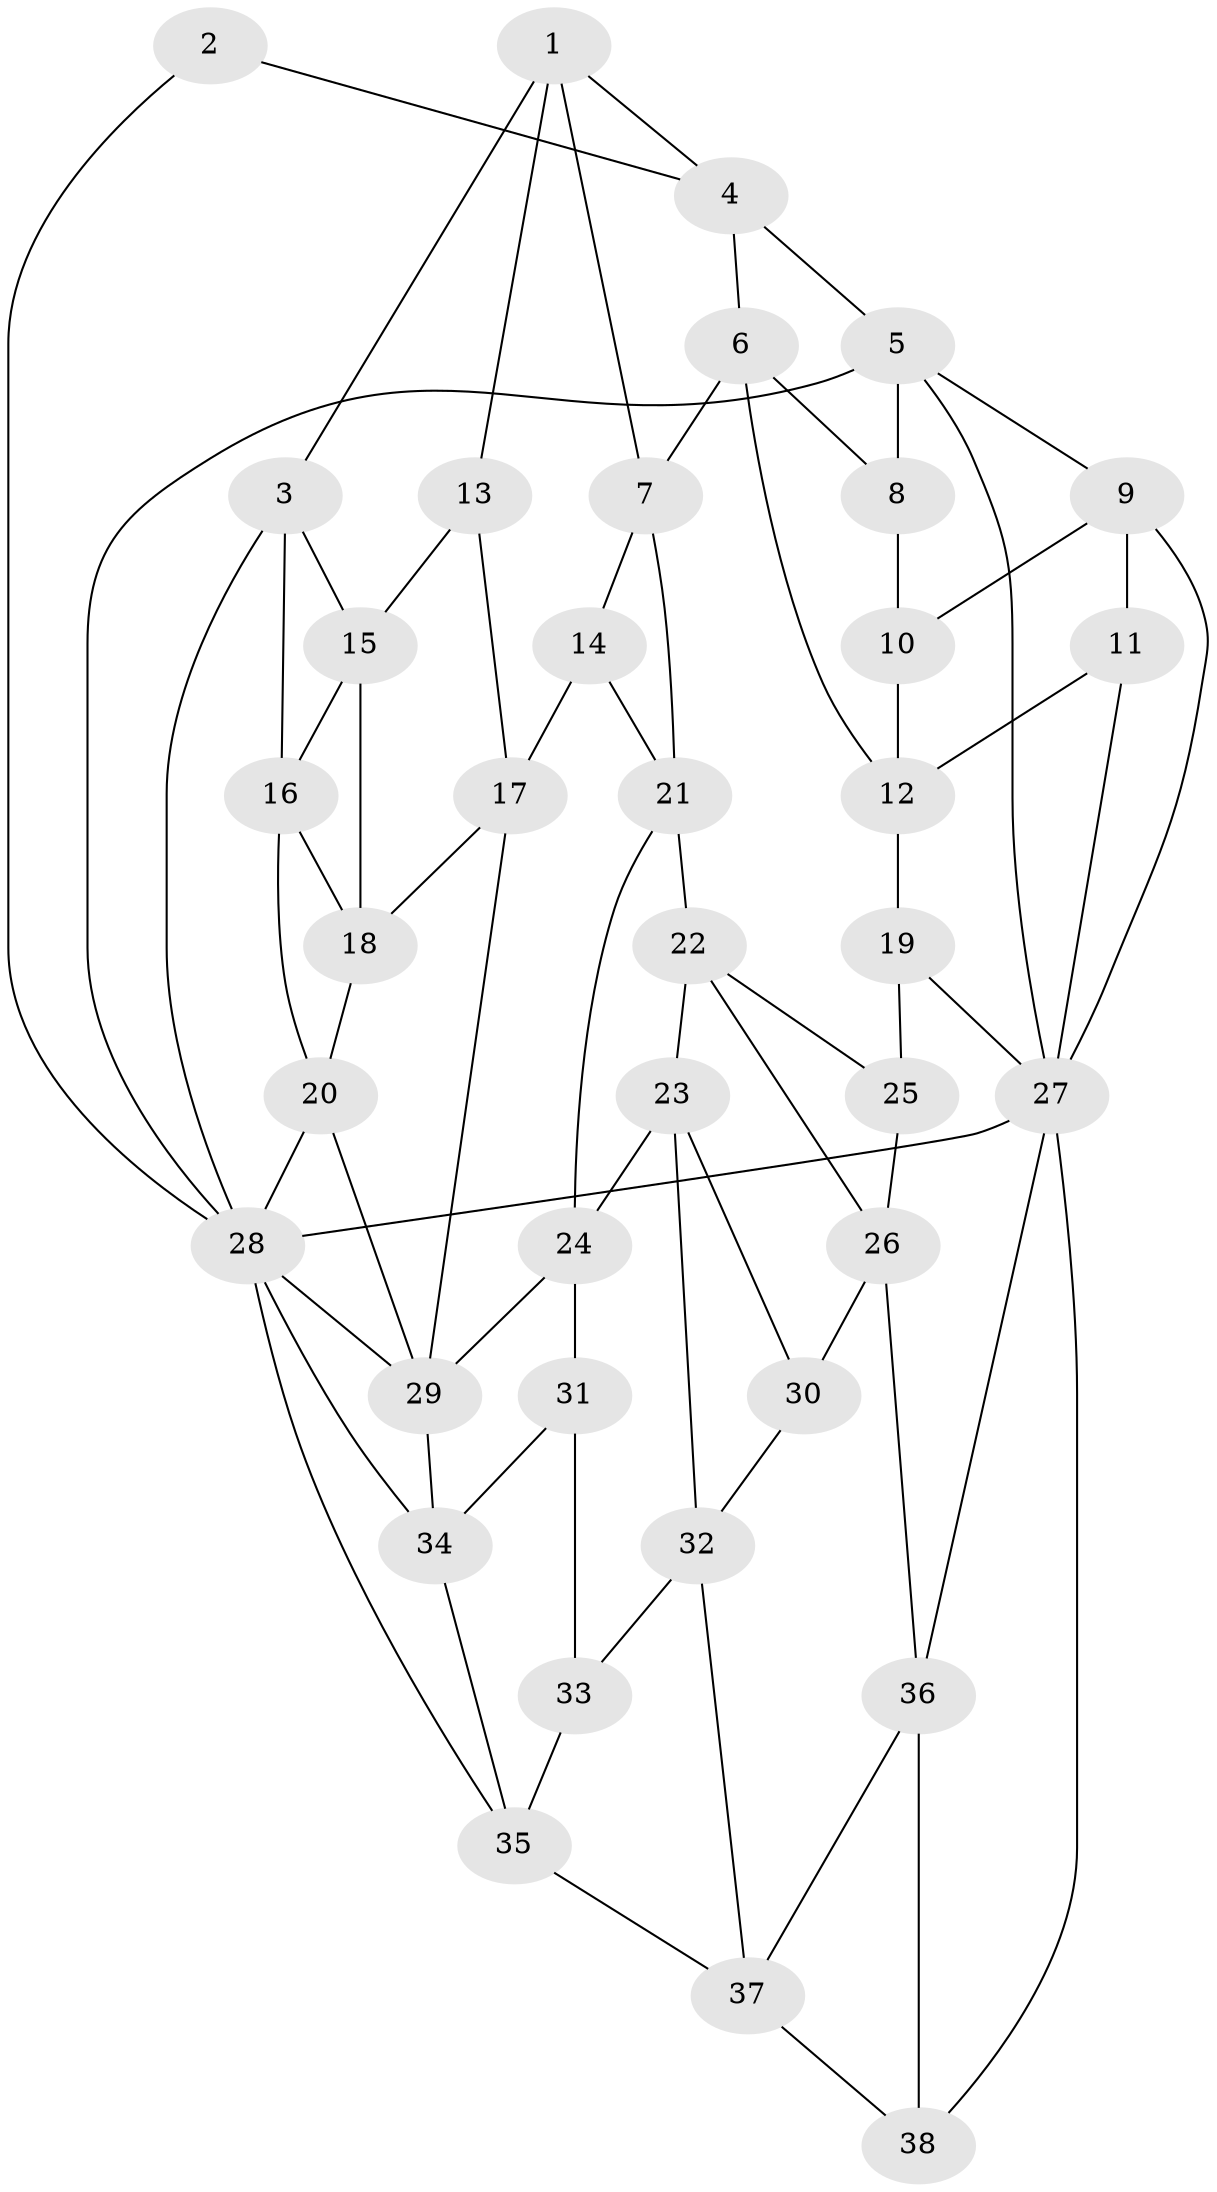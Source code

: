 // original degree distribution, {3: 0.039473684210526314, 4: 0.2236842105263158, 5: 0.5131578947368421, 6: 0.2236842105263158}
// Generated by graph-tools (version 1.1) at 2025/27/03/09/25 03:27:09]
// undirected, 38 vertices, 74 edges
graph export_dot {
graph [start="1"]
  node [color=gray90,style=filled];
  1;
  2;
  3;
  4;
  5;
  6;
  7;
  8;
  9;
  10;
  11;
  12;
  13;
  14;
  15;
  16;
  17;
  18;
  19;
  20;
  21;
  22;
  23;
  24;
  25;
  26;
  27;
  28;
  29;
  30;
  31;
  32;
  33;
  34;
  35;
  36;
  37;
  38;
  1 -- 3 [weight=1.0];
  1 -- 4 [weight=1.0];
  1 -- 7 [weight=1.0];
  1 -- 13 [weight=1.0];
  2 -- 4 [weight=1.0];
  2 -- 28 [weight=1.0];
  3 -- 15 [weight=1.0];
  3 -- 16 [weight=1.0];
  3 -- 28 [weight=1.0];
  4 -- 5 [weight=1.0];
  4 -- 6 [weight=1.0];
  5 -- 8 [weight=1.0];
  5 -- 9 [weight=1.0];
  5 -- 27 [weight=1.0];
  5 -- 28 [weight=1.0];
  6 -- 7 [weight=1.0];
  6 -- 8 [weight=1.0];
  6 -- 12 [weight=1.0];
  7 -- 14 [weight=1.0];
  7 -- 21 [weight=1.0];
  8 -- 10 [weight=2.0];
  9 -- 10 [weight=1.0];
  9 -- 11 [weight=1.0];
  9 -- 27 [weight=1.0];
  10 -- 12 [weight=1.0];
  11 -- 12 [weight=1.0];
  11 -- 27 [weight=1.0];
  12 -- 19 [weight=1.0];
  13 -- 15 [weight=1.0];
  13 -- 17 [weight=1.0];
  14 -- 17 [weight=1.0];
  14 -- 21 [weight=1.0];
  15 -- 16 [weight=1.0];
  15 -- 18 [weight=1.0];
  16 -- 18 [weight=1.0];
  16 -- 20 [weight=1.0];
  17 -- 18 [weight=1.0];
  17 -- 29 [weight=1.0];
  18 -- 20 [weight=1.0];
  19 -- 25 [weight=1.0];
  19 -- 27 [weight=1.0];
  20 -- 28 [weight=1.0];
  20 -- 29 [weight=1.0];
  21 -- 22 [weight=1.0];
  21 -- 24 [weight=1.0];
  22 -- 23 [weight=1.0];
  22 -- 25 [weight=1.0];
  22 -- 26 [weight=1.0];
  23 -- 24 [weight=1.0];
  23 -- 30 [weight=1.0];
  23 -- 32 [weight=1.0];
  24 -- 29 [weight=1.0];
  24 -- 31 [weight=1.0];
  25 -- 26 [weight=1.0];
  26 -- 30 [weight=1.0];
  26 -- 36 [weight=1.0];
  27 -- 28 [weight=1.0];
  27 -- 36 [weight=1.0];
  27 -- 38 [weight=1.0];
  28 -- 29 [weight=1.0];
  28 -- 34 [weight=1.0];
  28 -- 35 [weight=1.0];
  29 -- 34 [weight=1.0];
  30 -- 32 [weight=1.0];
  31 -- 33 [weight=2.0];
  31 -- 34 [weight=1.0];
  32 -- 33 [weight=1.0];
  32 -- 37 [weight=1.0];
  33 -- 35 [weight=1.0];
  34 -- 35 [weight=1.0];
  35 -- 37 [weight=1.0];
  36 -- 37 [weight=1.0];
  36 -- 38 [weight=1.0];
  37 -- 38 [weight=1.0];
}
